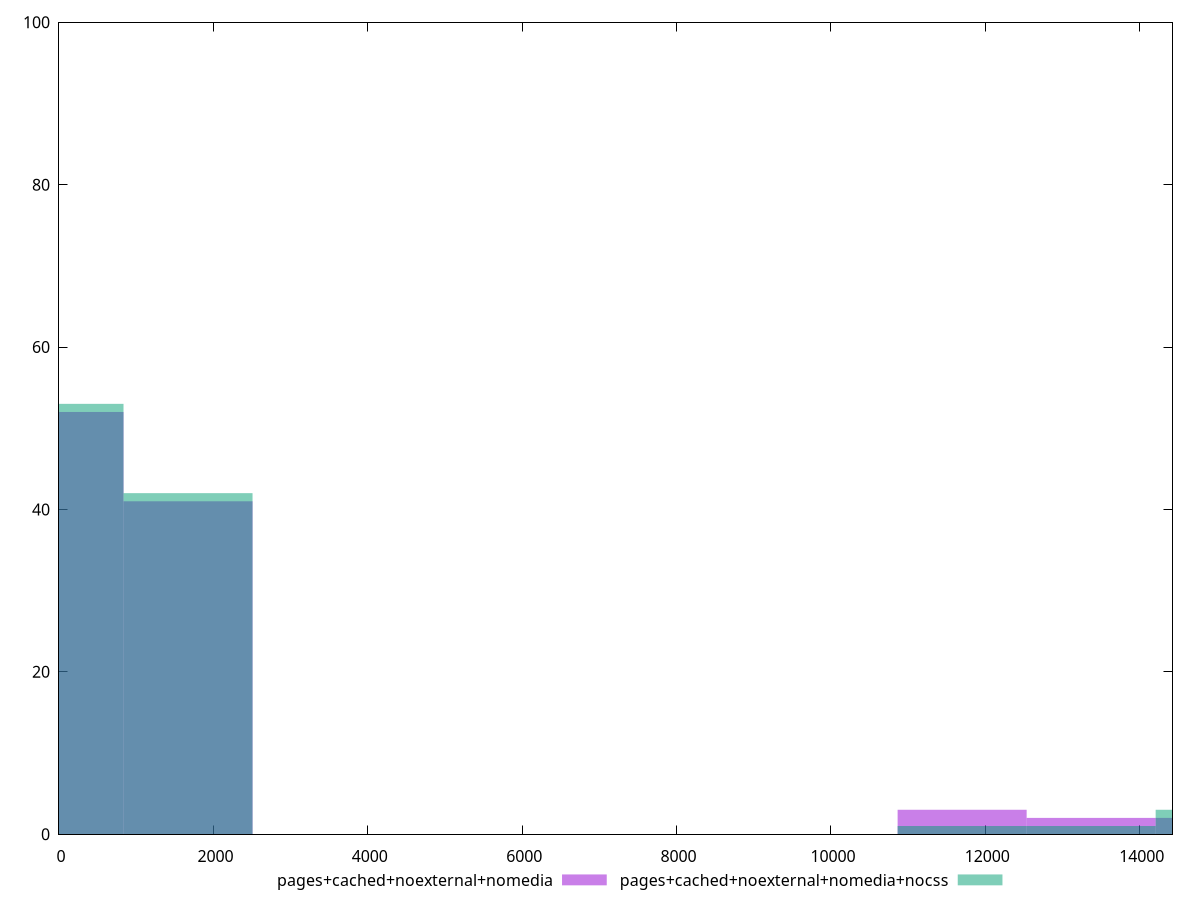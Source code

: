reset

$pagesCachedNoexternalNomedia <<EOF
1671.399954019816 41
0 52
13371.199632158528 2
15042.599586178345 2
11699.799678138712 3
EOF

$pagesCachedNoexternalNomediaNocss <<EOF
0 53
11699.799678138712 1
1671.399954019816 42
13371.199632158528 1
15042.599586178345 3
EOF

set key outside below
set boxwidth 1671.399954019816
set xrange [0:14425]
set yrange [0:100]
set trange [0:100]
set style fill transparent solid 0.5 noborder
set terminal svg size 640, 500 enhanced background rgb 'white'
set output "reprap/uses-rel-preload/comparison/histogram/3_vs_4.svg"

plot $pagesCachedNoexternalNomedia title "pages+cached+noexternal+nomedia" with boxes, \
     $pagesCachedNoexternalNomediaNocss title "pages+cached+noexternal+nomedia+nocss" with boxes

reset
